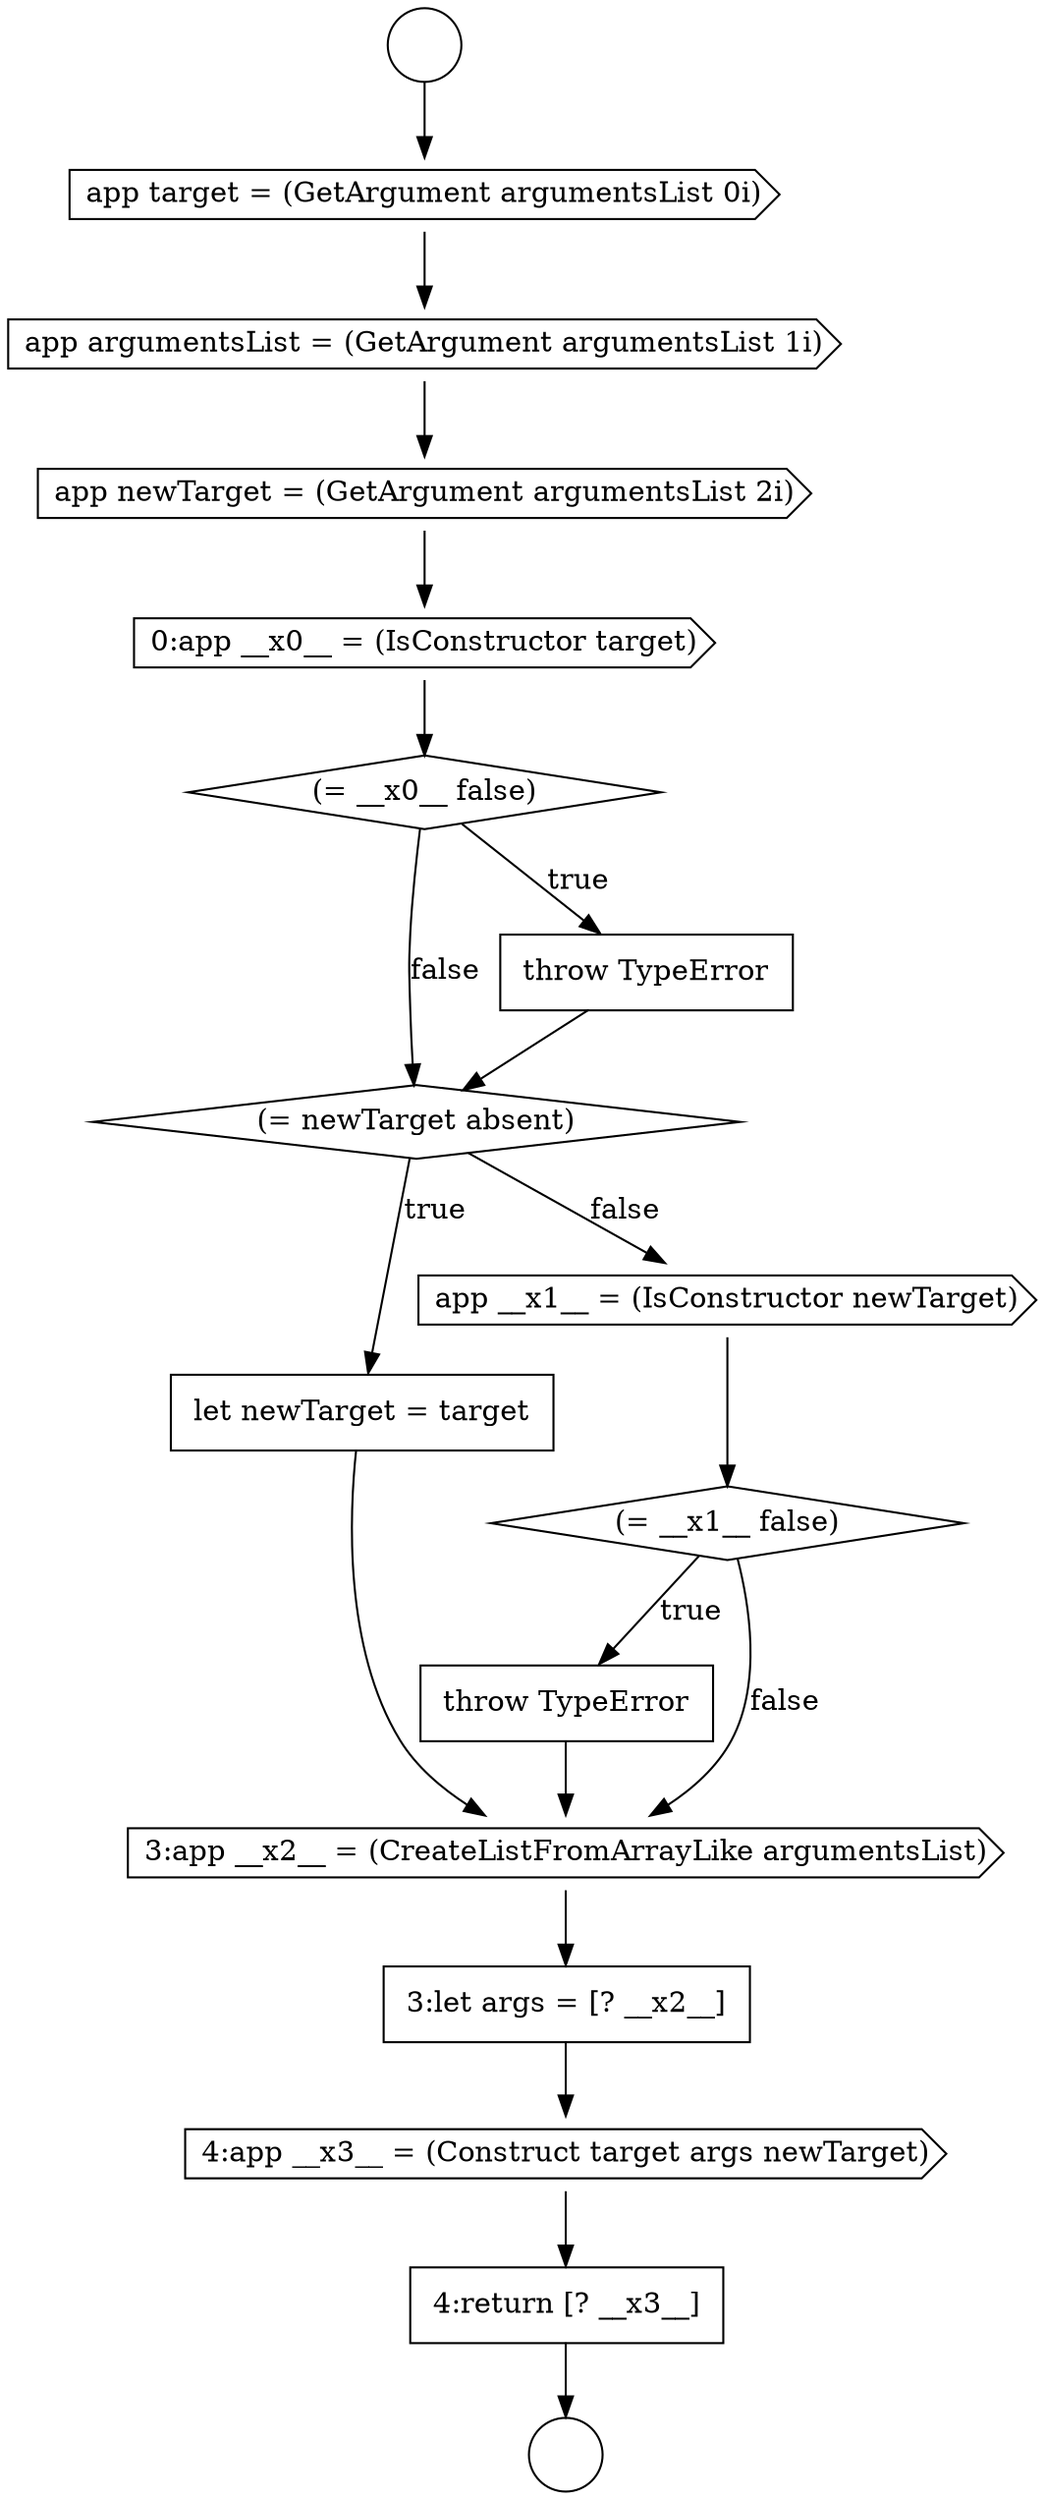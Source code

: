 digraph {
  node17624 [shape=cds, label=<<font color="black">0:app __x0__ = (IsConstructor target)</font>> color="black" fillcolor="white" style=filled]
  node17620 [shape=circle label=" " color="black" fillcolor="white" style=filled]
  node17627 [shape=diamond, label=<<font color="black">(= newTarget absent)</font>> color="black" fillcolor="white" style=filled]
  node17623 [shape=cds, label=<<font color="black">app newTarget = (GetArgument argumentsList 2i)</font>> color="black" fillcolor="white" style=filled]
  node17619 [shape=circle label=" " color="black" fillcolor="white" style=filled]
  node17631 [shape=none, margin=0, label=<<font color="black">
    <table border="0" cellborder="1" cellspacing="0" cellpadding="10">
      <tr><td align="left">throw TypeError</td></tr>
    </table>
  </font>> color="black" fillcolor="white" style=filled]
  node17628 [shape=none, margin=0, label=<<font color="black">
    <table border="0" cellborder="1" cellspacing="0" cellpadding="10">
      <tr><td align="left">let newTarget = target</td></tr>
    </table>
  </font>> color="black" fillcolor="white" style=filled]
  node17622 [shape=cds, label=<<font color="black">app argumentsList = (GetArgument argumentsList 1i)</font>> color="black" fillcolor="white" style=filled]
  node17625 [shape=diamond, label=<<font color="black">(= __x0__ false)</font>> color="black" fillcolor="white" style=filled]
  node17632 [shape=cds, label=<<font color="black">3:app __x2__ = (CreateListFromArrayLike argumentsList)</font>> color="black" fillcolor="white" style=filled]
  node17621 [shape=cds, label=<<font color="black">app target = (GetArgument argumentsList 0i)</font>> color="black" fillcolor="white" style=filled]
  node17626 [shape=none, margin=0, label=<<font color="black">
    <table border="0" cellborder="1" cellspacing="0" cellpadding="10">
      <tr><td align="left">throw TypeError</td></tr>
    </table>
  </font>> color="black" fillcolor="white" style=filled]
  node17630 [shape=diamond, label=<<font color="black">(= __x1__ false)</font>> color="black" fillcolor="white" style=filled]
  node17635 [shape=none, margin=0, label=<<font color="black">
    <table border="0" cellborder="1" cellspacing="0" cellpadding="10">
      <tr><td align="left">4:return [? __x3__]</td></tr>
    </table>
  </font>> color="black" fillcolor="white" style=filled]
  node17633 [shape=none, margin=0, label=<<font color="black">
    <table border="0" cellborder="1" cellspacing="0" cellpadding="10">
      <tr><td align="left">3:let args = [? __x2__]</td></tr>
    </table>
  </font>> color="black" fillcolor="white" style=filled]
  node17629 [shape=cds, label=<<font color="black">app __x1__ = (IsConstructor newTarget)</font>> color="black" fillcolor="white" style=filled]
  node17634 [shape=cds, label=<<font color="black">4:app __x3__ = (Construct target args newTarget)</font>> color="black" fillcolor="white" style=filled]
  node17623 -> node17624 [ color="black"]
  node17631 -> node17632 [ color="black"]
  node17625 -> node17626 [label=<<font color="black">true</font>> color="black"]
  node17625 -> node17627 [label=<<font color="black">false</font>> color="black"]
  node17629 -> node17630 [ color="black"]
  node17630 -> node17631 [label=<<font color="black">true</font>> color="black"]
  node17630 -> node17632 [label=<<font color="black">false</font>> color="black"]
  node17621 -> node17622 [ color="black"]
  node17628 -> node17632 [ color="black"]
  node17624 -> node17625 [ color="black"]
  node17619 -> node17621 [ color="black"]
  node17626 -> node17627 [ color="black"]
  node17634 -> node17635 [ color="black"]
  node17635 -> node17620 [ color="black"]
  node17632 -> node17633 [ color="black"]
  node17627 -> node17628 [label=<<font color="black">true</font>> color="black"]
  node17627 -> node17629 [label=<<font color="black">false</font>> color="black"]
  node17622 -> node17623 [ color="black"]
  node17633 -> node17634 [ color="black"]
}
